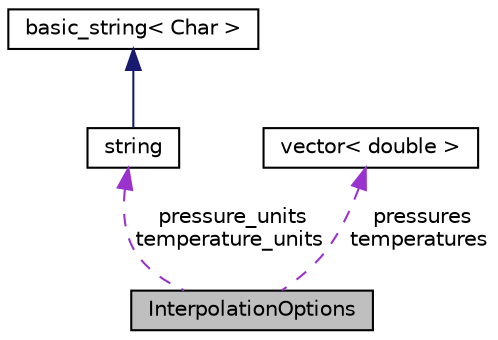 digraph "InterpolationOptions"
{
 // INTERACTIVE_SVG=YES
 // LATEX_PDF_SIZE
  edge [fontname="Helvetica",fontsize="10",labelfontname="Helvetica",labelfontsize="10"];
  node [fontname="Helvetica",fontsize="10",shape=record];
  Node1 [label="InterpolationOptions",height=0.2,width=0.4,color="black", fillcolor="grey75", style="filled", fontcolor="black",tooltip="A type used to describe all options related to interpolation."];
  Node2 -> Node1 [dir="back",color="darkorchid3",fontsize="10",style="dashed",label=" pressure_units\ntemperature_units" ,fontname="Helvetica"];
  Node2 [label="string",height=0.2,width=0.4,color="black", fillcolor="white", style="filled",tooltip=" "];
  Node3 -> Node2 [dir="back",color="midnightblue",fontsize="10",style="solid",fontname="Helvetica"];
  Node3 [label="basic_string\< Char \>",height=0.2,width=0.4,color="black", fillcolor="white", style="filled",tooltip=" "];
  Node4 -> Node1 [dir="back",color="darkorchid3",fontsize="10",style="dashed",label=" pressures\ntemperatures" ,fontname="Helvetica"];
  Node4 [label="vector\< double \>",height=0.2,width=0.4,color="black", fillcolor="white", style="filled",tooltip=" "];
}
